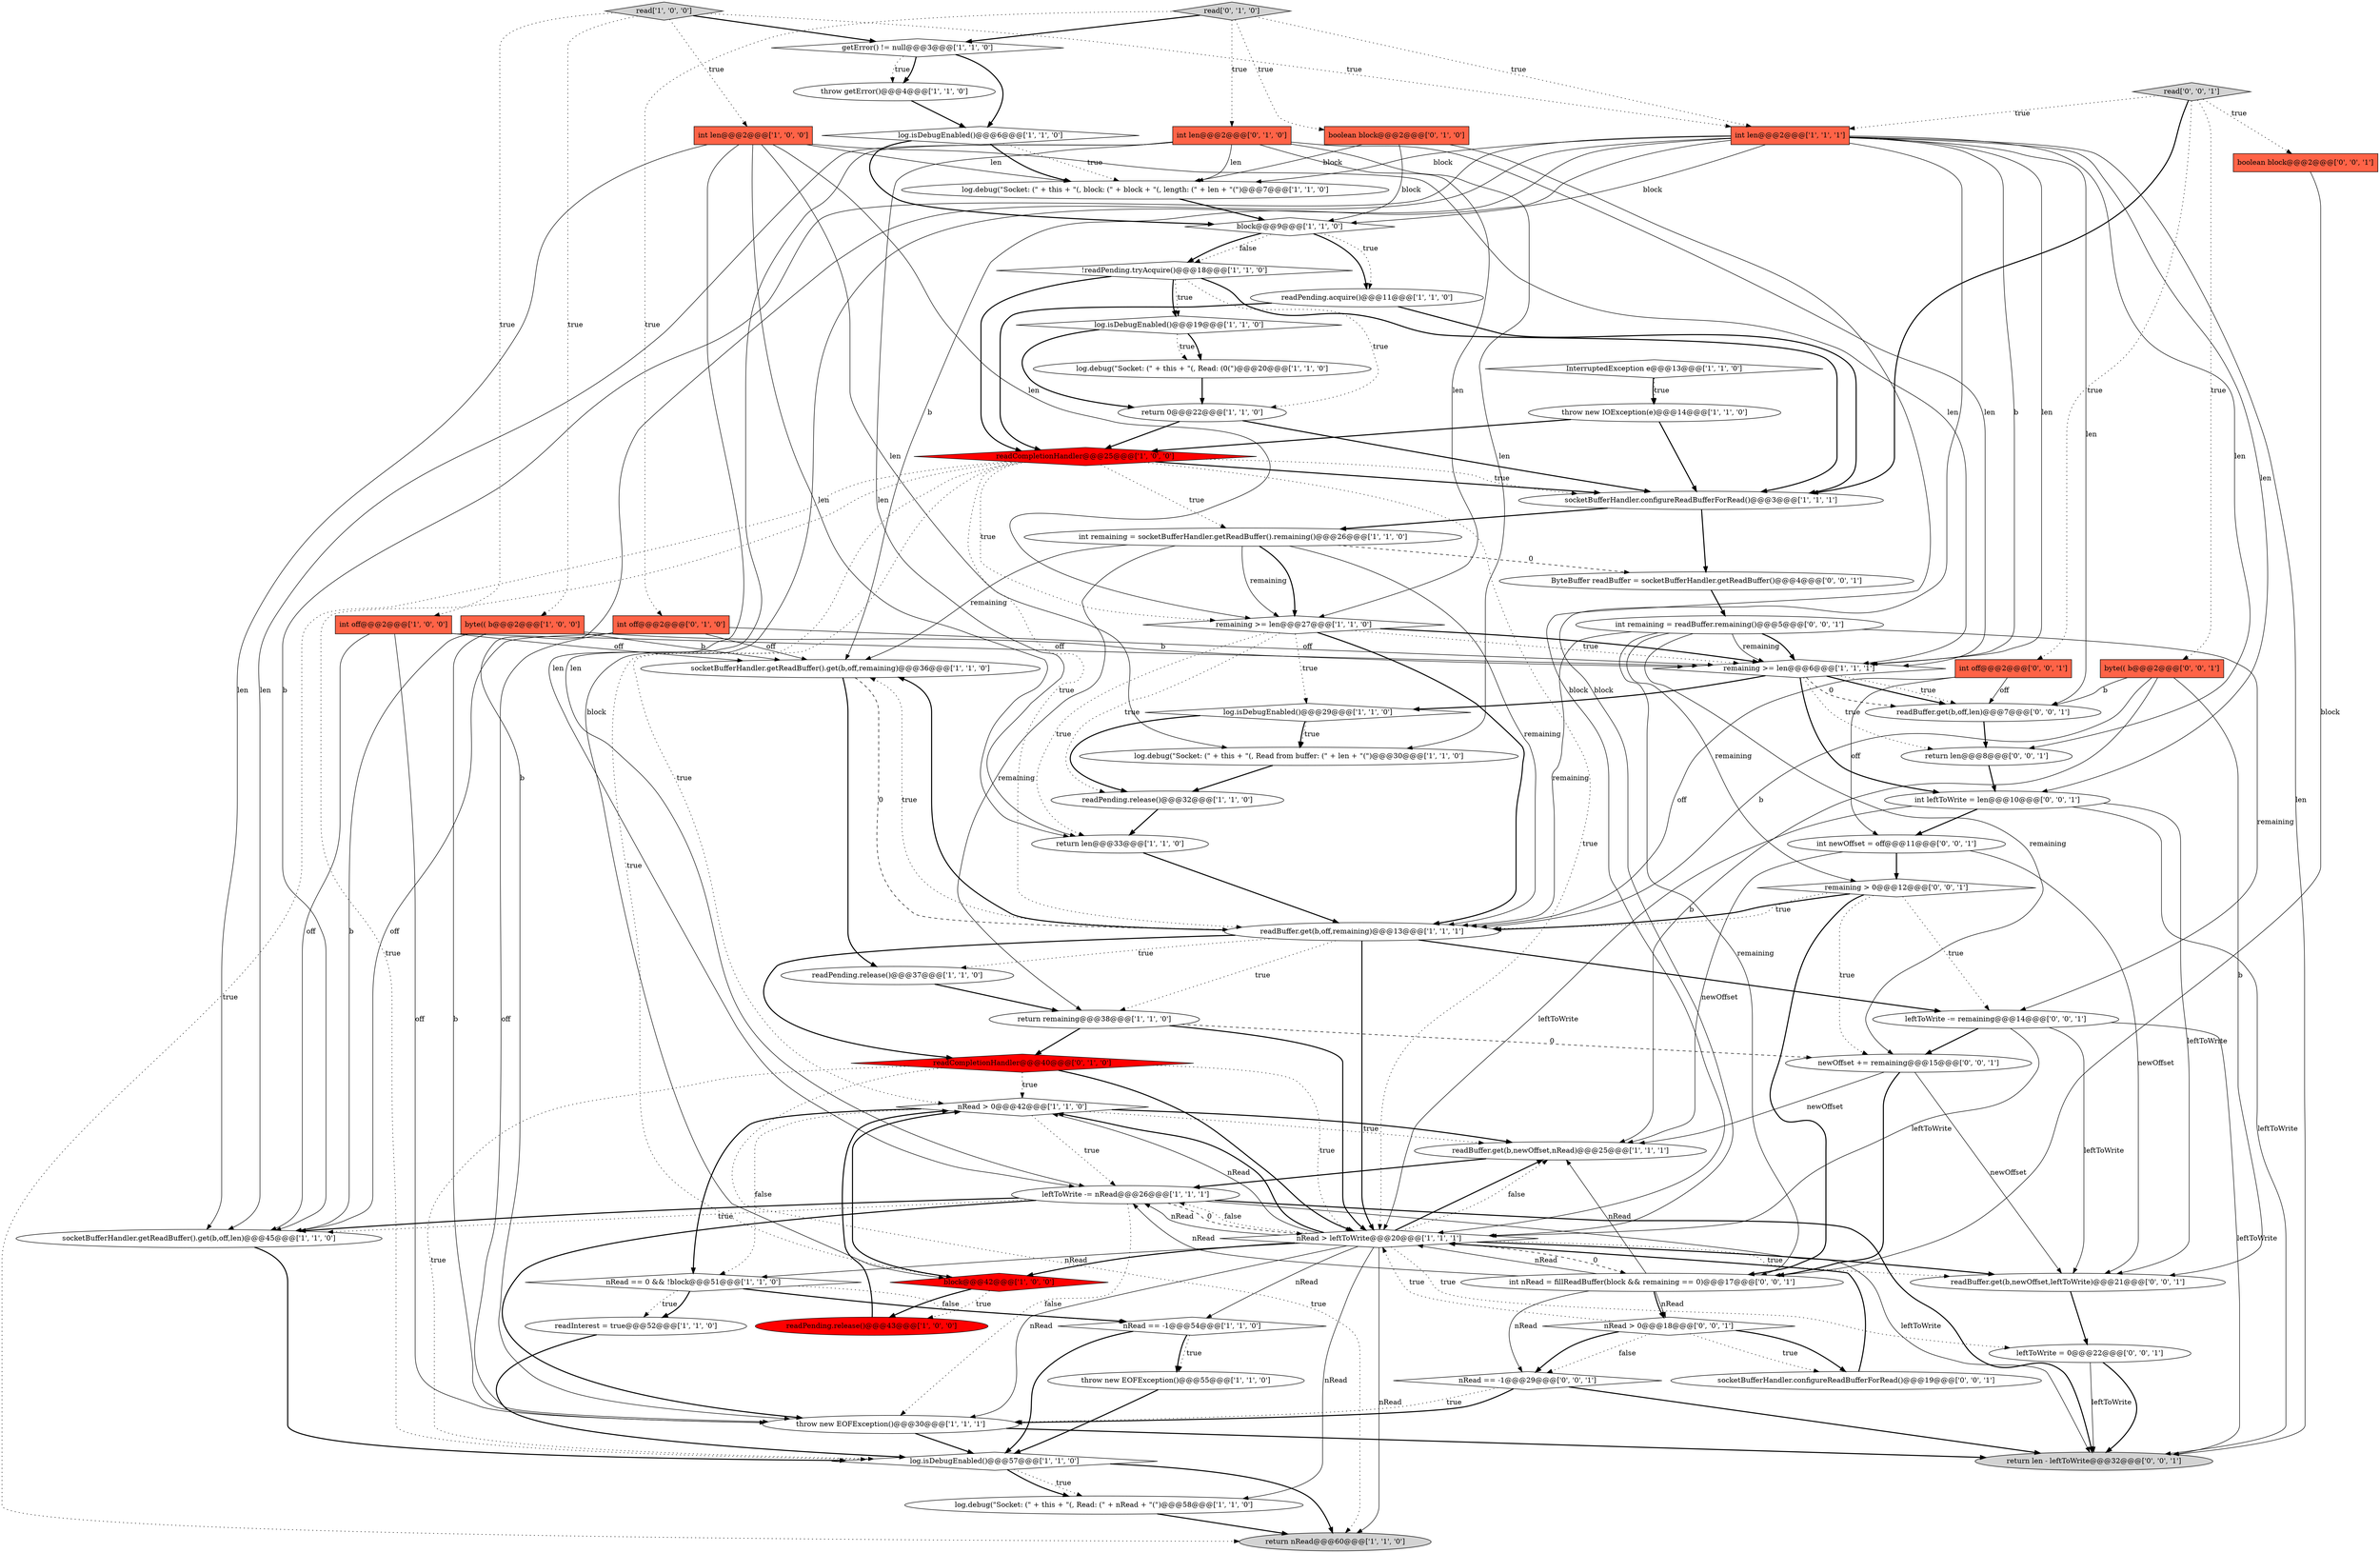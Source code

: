 digraph {
5 [style = filled, label = "block@@@9@@@['1', '1', '0']", fillcolor = white, shape = diamond image = "AAA0AAABBB1BBB"];
29 [style = filled, label = "readInterest = true@@@52@@@['1', '1', '0']", fillcolor = white, shape = ellipse image = "AAA0AAABBB1BBB"];
26 [style = filled, label = "log.isDebugEnabled()@@@19@@@['1', '1', '0']", fillcolor = white, shape = diamond image = "AAA0AAABBB1BBB"];
24 [style = filled, label = "return 0@@@22@@@['1', '1', '0']", fillcolor = white, shape = ellipse image = "AAA0AAABBB1BBB"];
8 [style = filled, label = "readCompletionHandler@@@25@@@['1', '0', '0']", fillcolor = red, shape = diamond image = "AAA1AAABBB1BBB"];
15 [style = filled, label = "log.isDebugEnabled()@@@6@@@['1', '1', '0']", fillcolor = white, shape = diamond image = "AAA0AAABBB1BBB"];
69 [style = filled, label = "int newOffset = off@@@11@@@['0', '0', '1']", fillcolor = white, shape = ellipse image = "AAA0AAABBB3BBB"];
39 [style = filled, label = "return nRead@@@60@@@['1', '1', '0']", fillcolor = lightgray, shape = ellipse image = "AAA0AAABBB1BBB"];
25 [style = filled, label = "readPending.release()@@@32@@@['1', '1', '0']", fillcolor = white, shape = ellipse image = "AAA0AAABBB1BBB"];
35 [style = filled, label = "read['1', '0', '0']", fillcolor = lightgray, shape = diamond image = "AAA0AAABBB1BBB"];
41 [style = filled, label = "return len@@@33@@@['1', '1', '0']", fillcolor = white, shape = ellipse image = "AAA0AAABBB1BBB"];
40 [style = filled, label = "int remaining = socketBufferHandler.getReadBuffer().remaining()@@@26@@@['1', '1', '0']", fillcolor = white, shape = ellipse image = "AAA0AAABBB1BBB"];
48 [style = filled, label = "boolean block@@@2@@@['0', '1', '0']", fillcolor = tomato, shape = box image = "AAA0AAABBB2BBB"];
16 [style = filled, label = "readPending.acquire()@@@11@@@['1', '1', '0']", fillcolor = white, shape = ellipse image = "AAA0AAABBB1BBB"];
67 [style = filled, label = "byte(( b@@@2@@@['0', '0', '1']", fillcolor = tomato, shape = box image = "AAA0AAABBB3BBB"];
7 [style = filled, label = "!readPending.tryAcquire()@@@18@@@['1', '1', '0']", fillcolor = white, shape = diamond image = "AAA0AAABBB1BBB"];
46 [style = filled, label = "read['0', '1', '0']", fillcolor = lightgray, shape = diamond image = "AAA0AAABBB2BBB"];
18 [style = filled, label = "readBuffer.get(b,newOffset,nRead)@@@25@@@['1', '1', '1']", fillcolor = white, shape = ellipse image = "AAA0AAABBB1BBB"];
45 [style = filled, label = "int off@@@2@@@['0', '1', '0']", fillcolor = tomato, shape = box image = "AAA0AAABBB2BBB"];
11 [style = filled, label = "byte(( b@@@2@@@['1', '0', '0']", fillcolor = tomato, shape = box image = "AAA0AAABBB1BBB"];
53 [style = filled, label = "return len - leftToWrite@@@32@@@['0', '0', '1']", fillcolor = lightgray, shape = ellipse image = "AAA0AAABBB3BBB"];
37 [style = filled, label = "socketBufferHandler.getReadBuffer().get(b,off,remaining)@@@36@@@['1', '1', '0']", fillcolor = white, shape = ellipse image = "AAA0AAABBB1BBB"];
49 [style = filled, label = "readCompletionHandler@@@40@@@['0', '1', '0']", fillcolor = red, shape = diamond image = "AAA1AAABBB2BBB"];
58 [style = filled, label = "leftToWrite -= remaining@@@14@@@['0', '0', '1']", fillcolor = white, shape = ellipse image = "AAA0AAABBB3BBB"];
2 [style = filled, label = "getError() != null@@@3@@@['1', '1', '0']", fillcolor = white, shape = diamond image = "AAA0AAABBB1BBB"];
1 [style = filled, label = "remaining >= len@@@27@@@['1', '1', '0']", fillcolor = white, shape = diamond image = "AAA0AAABBB1BBB"];
36 [style = filled, label = "throw new IOException(e)@@@14@@@['1', '1', '0']", fillcolor = white, shape = ellipse image = "AAA0AAABBB1BBB"];
51 [style = filled, label = "int nRead = fillReadBuffer(block && remaining == 0)@@@17@@@['0', '0', '1']", fillcolor = white, shape = ellipse image = "AAA0AAABBB3BBB"];
13 [style = filled, label = "log.debug(\"Socket: (\" + this + \"(, Read: (0(\")@@@20@@@['1', '1', '0']", fillcolor = white, shape = ellipse image = "AAA0AAABBB1BBB"];
59 [style = filled, label = "socketBufferHandler.configureReadBufferForRead()@@@19@@@['0', '0', '1']", fillcolor = white, shape = ellipse image = "AAA0AAABBB3BBB"];
0 [style = filled, label = "socketBufferHandler.getReadBuffer().get(b,off,len)@@@45@@@['1', '1', '0']", fillcolor = white, shape = ellipse image = "AAA0AAABBB1BBB"];
20 [style = filled, label = "readPending.release()@@@43@@@['1', '0', '0']", fillcolor = red, shape = ellipse image = "AAA1AAABBB1BBB"];
10 [style = filled, label = "nRead > 0@@@42@@@['1', '1', '0']", fillcolor = white, shape = diamond image = "AAA0AAABBB1BBB"];
19 [style = filled, label = "nRead == 0 && !block@@@51@@@['1', '1', '0']", fillcolor = white, shape = diamond image = "AAA0AAABBB1BBB"];
30 [style = filled, label = "remaining >= len@@@6@@@['1', '1', '1']", fillcolor = white, shape = diamond image = "AAA0AAABBB1BBB"];
47 [style = filled, label = "int len@@@2@@@['0', '1', '0']", fillcolor = tomato, shape = box image = "AAA0AAABBB2BBB"];
50 [style = filled, label = "newOffset += remaining@@@15@@@['0', '0', '1']", fillcolor = white, shape = ellipse image = "AAA0AAABBB3BBB"];
52 [style = filled, label = "read['0', '0', '1']", fillcolor = lightgray, shape = diamond image = "AAA0AAABBB3BBB"];
64 [style = filled, label = "readBuffer.get(b,newOffset,leftToWrite)@@@21@@@['0', '0', '1']", fillcolor = white, shape = ellipse image = "AAA0AAABBB3BBB"];
54 [style = filled, label = "boolean block@@@2@@@['0', '0', '1']", fillcolor = tomato, shape = box image = "AAA0AAABBB3BBB"];
17 [style = filled, label = "log.debug(\"Socket: (\" + this + \"(, Read from buffer: (\" + len + \"(\")@@@30@@@['1', '1', '0']", fillcolor = white, shape = ellipse image = "AAA0AAABBB1BBB"];
68 [style = filled, label = "nRead > 0@@@18@@@['0', '0', '1']", fillcolor = white, shape = diamond image = "AAA0AAABBB3BBB"];
21 [style = filled, label = "throw getError()@@@4@@@['1', '1', '0']", fillcolor = white, shape = ellipse image = "AAA0AAABBB1BBB"];
23 [style = filled, label = "log.debug(\"Socket: (\" + this + \"(, Read: (\" + nRead + \"(\")@@@58@@@['1', '1', '0']", fillcolor = white, shape = ellipse image = "AAA0AAABBB1BBB"];
32 [style = filled, label = "return remaining@@@38@@@['1', '1', '0']", fillcolor = white, shape = ellipse image = "AAA0AAABBB1BBB"];
28 [style = filled, label = "int len@@@2@@@['1', '1', '1']", fillcolor = tomato, shape = box image = "AAA0AAABBB1BBB"];
42 [style = filled, label = "leftToWrite -= nRead@@@26@@@['1', '1', '1']", fillcolor = white, shape = ellipse image = "AAA0AAABBB1BBB"];
55 [style = filled, label = "int remaining = readBuffer.remaining()@@@5@@@['0', '0', '1']", fillcolor = white, shape = ellipse image = "AAA0AAABBB3BBB"];
3 [style = filled, label = "int off@@@2@@@['1', '0', '0']", fillcolor = tomato, shape = box image = "AAA0AAABBB1BBB"];
61 [style = filled, label = "remaining > 0@@@12@@@['0', '0', '1']", fillcolor = white, shape = diamond image = "AAA0AAABBB3BBB"];
12 [style = filled, label = "log.debug(\"Socket: (\" + this + \"(, block: (\" + block + \"(, length: (\" + len + \"(\")@@@7@@@['1', '1', '0']", fillcolor = white, shape = ellipse image = "AAA0AAABBB1BBB"];
33 [style = filled, label = "readPending.release()@@@37@@@['1', '1', '0']", fillcolor = white, shape = ellipse image = "AAA0AAABBB1BBB"];
66 [style = filled, label = "ByteBuffer readBuffer = socketBufferHandler.getReadBuffer()@@@4@@@['0', '0', '1']", fillcolor = white, shape = ellipse image = "AAA0AAABBB3BBB"];
14 [style = filled, label = "throw new EOFException()@@@30@@@['1', '1', '1']", fillcolor = white, shape = ellipse image = "AAA0AAABBB1BBB"];
34 [style = filled, label = "nRead > leftToWrite@@@20@@@['1', '1', '1']", fillcolor = white, shape = diamond image = "AAA0AAABBB1BBB"];
60 [style = filled, label = "int off@@@2@@@['0', '0', '1']", fillcolor = tomato, shape = box image = "AAA0AAABBB3BBB"];
9 [style = filled, label = "socketBufferHandler.configureReadBufferForRead()@@@3@@@['1', '1', '1']", fillcolor = white, shape = ellipse image = "AAA0AAABBB1BBB"];
44 [style = filled, label = "block@@@42@@@['1', '0', '0']", fillcolor = red, shape = diamond image = "AAA1AAABBB1BBB"];
63 [style = filled, label = "int leftToWrite = len@@@10@@@['0', '0', '1']", fillcolor = white, shape = ellipse image = "AAA0AAABBB3BBB"];
27 [style = filled, label = "log.isDebugEnabled()@@@57@@@['1', '1', '0']", fillcolor = white, shape = diamond image = "AAA0AAABBB1BBB"];
22 [style = filled, label = "log.isDebugEnabled()@@@29@@@['1', '1', '0']", fillcolor = white, shape = diamond image = "AAA0AAABBB1BBB"];
38 [style = filled, label = "throw new EOFException()@@@55@@@['1', '1', '0']", fillcolor = white, shape = ellipse image = "AAA0AAABBB1BBB"];
57 [style = filled, label = "nRead == -1@@@29@@@['0', '0', '1']", fillcolor = white, shape = diamond image = "AAA0AAABBB3BBB"];
43 [style = filled, label = "nRead == -1@@@54@@@['1', '1', '0']", fillcolor = white, shape = diamond image = "AAA0AAABBB1BBB"];
6 [style = filled, label = "InterruptedException e@@@13@@@['1', '1', '0']", fillcolor = white, shape = diamond image = "AAA0AAABBB1BBB"];
65 [style = filled, label = "return len@@@8@@@['0', '0', '1']", fillcolor = white, shape = ellipse image = "AAA0AAABBB3BBB"];
56 [style = filled, label = "leftToWrite = 0@@@22@@@['0', '0', '1']", fillcolor = white, shape = ellipse image = "AAA0AAABBB3BBB"];
4 [style = filled, label = "int len@@@2@@@['1', '0', '0']", fillcolor = tomato, shape = box image = "AAA0AAABBB1BBB"];
31 [style = filled, label = "readBuffer.get(b,off,remaining)@@@13@@@['1', '1', '1']", fillcolor = white, shape = ellipse image = "AAA0AAABBB1BBB"];
62 [style = filled, label = "readBuffer.get(b,off,len)@@@7@@@['0', '0', '1']", fillcolor = white, shape = ellipse image = "AAA0AAABBB3BBB"];
37->31 [style = dashed, label="0"];
17->25 [style = bold, label=""];
31->37 [style = bold, label=""];
58->50 [style = bold, label=""];
11->30 [style = solid, label="b"];
48->5 [style = solid, label="block"];
12->5 [style = bold, label=""];
46->28 [style = dotted, label="true"];
52->28 [style = dotted, label="true"];
28->30 [style = solid, label="b"];
34->56 [style = dotted, label="true"];
61->50 [style = dotted, label="true"];
21->15 [style = bold, label=""];
10->19 [style = bold, label=""];
28->63 [style = solid, label="len"];
49->34 [style = dotted, label="true"];
46->2 [style = bold, label=""];
48->12 [style = solid, label="block"];
49->39 [style = dotted, label="true"];
34->18 [style = bold, label=""];
57->14 [style = bold, label=""];
27->23 [style = dotted, label="true"];
45->30 [style = solid, label="off"];
47->17 [style = solid, label="len"];
10->19 [style = dotted, label="false"];
32->34 [style = bold, label=""];
26->13 [style = dotted, label="true"];
68->59 [style = dotted, label="true"];
11->14 [style = solid, label="b"];
7->8 [style = bold, label=""];
1->30 [style = bold, label=""];
67->64 [style = solid, label="b"];
60->69 [style = solid, label="off"];
40->37 [style = solid, label="remaining"];
7->26 [style = bold, label=""];
30->62 [style = dashed, label="0"];
7->9 [style = bold, label=""];
10->42 [style = dotted, label="true"];
51->18 [style = solid, label="nRead"];
63->53 [style = solid, label="leftToWrite"];
44->20 [style = dotted, label="true"];
62->65 [style = bold, label=""];
46->48 [style = dotted, label="true"];
34->64 [style = bold, label=""];
34->42 [style = dotted, label="false"];
4->42 [style = solid, label="len"];
2->15 [style = bold, label=""];
34->23 [style = solid, label="nRead"];
55->50 [style = solid, label="remaining"];
1->31 [style = bold, label=""];
37->33 [style = bold, label=""];
56->53 [style = bold, label=""];
42->0 [style = dotted, label="true"];
16->9 [style = bold, label=""];
8->31 [style = dotted, label="true"];
51->42 [style = solid, label="nRead"];
10->18 [style = dotted, label="true"];
28->34 [style = solid, label="block"];
34->14 [style = solid, label="nRead"];
34->43 [style = solid, label="nRead"];
47->41 [style = solid, label="len"];
28->30 [style = solid, label="len"];
63->64 [style = solid, label="leftToWrite"];
28->62 [style = solid, label="len"];
9->40 [style = bold, label=""];
22->25 [style = bold, label=""];
36->9 [style = bold, label=""];
47->1 [style = solid, label="len"];
52->9 [style = bold, label=""];
58->64 [style = solid, label="leftToWrite"];
32->49 [style = bold, label=""];
5->7 [style = dotted, label="false"];
1->22 [style = dotted, label="true"];
45->37 [style = solid, label="off"];
34->51 [style = dashed, label="0"];
4->1 [style = solid, label="len"];
47->0 [style = solid, label="len"];
8->40 [style = dotted, label="true"];
60->62 [style = solid, label="off"];
61->31 [style = dotted, label="true"];
59->34 [style = bold, label=""];
2->21 [style = dotted, label="true"];
63->69 [style = bold, label=""];
47->30 [style = solid, label="len"];
69->18 [style = solid, label="newOffset"];
26->24 [style = bold, label=""];
31->33 [style = dotted, label="true"];
4->17 [style = solid, label="len"];
8->34 [style = dotted, label="true"];
1->30 [style = dotted, label="true"];
1->41 [style = dotted, label="true"];
49->27 [style = dotted, label="true"];
34->10 [style = solid, label="nRead"];
26->13 [style = bold, label=""];
45->14 [style = solid, label="off"];
49->10 [style = dotted, label="true"];
29->27 [style = bold, label=""];
63->34 [style = solid, label="leftToWrite"];
11->37 [style = solid, label="b"];
19->29 [style = dotted, label="true"];
2->21 [style = bold, label=""];
44->20 [style = bold, label=""];
43->27 [style = bold, label=""];
40->31 [style = solid, label="remaining"];
46->45 [style = dotted, label="true"];
15->12 [style = dotted, label="true"];
22->17 [style = bold, label=""];
5->7 [style = bold, label=""];
28->12 [style = solid, label="block"];
55->30 [style = solid, label="remaining"];
15->12 [style = bold, label=""];
24->8 [style = bold, label=""];
58->53 [style = solid, label="leftToWrite"];
57->53 [style = bold, label=""];
52->67 [style = dotted, label="true"];
50->18 [style = solid, label="newOffset"];
3->37 [style = solid, label="off"];
45->0 [style = solid, label="off"];
43->38 [style = dotted, label="true"];
10->18 [style = bold, label=""];
40->66 [style = dashed, label="0"];
28->14 [style = solid, label="b"];
55->31 [style = solid, label="remaining"];
68->57 [style = dotted, label="false"];
13->24 [style = bold, label=""];
28->0 [style = solid, label="b"];
16->8 [style = bold, label=""];
9->66 [style = bold, label=""];
60->31 [style = solid, label="off"];
25->41 [style = bold, label=""];
19->29 [style = bold, label=""];
40->1 [style = solid, label="remaining"];
46->47 [style = dotted, label="true"];
35->2 [style = bold, label=""];
7->26 [style = dotted, label="true"];
8->39 [style = dotted, label="true"];
38->27 [style = bold, label=""];
28->65 [style = solid, label="len"];
34->64 [style = dotted, label="true"];
31->49 [style = bold, label=""];
47->12 [style = solid, label="len"];
48->34 [style = solid, label="block"];
42->0 [style = bold, label=""];
11->0 [style = solid, label="b"];
31->34 [style = bold, label=""];
42->14 [style = bold, label=""];
30->63 [style = bold, label=""];
3->30 [style = solid, label="off"];
5->16 [style = bold, label=""];
51->68 [style = solid, label="nRead"];
19->43 [style = dotted, label="false"];
61->58 [style = dotted, label="true"];
27->39 [style = bold, label=""];
28->44 [style = solid, label="block"];
69->64 [style = solid, label="newOffset"];
30->62 [style = bold, label=""];
43->38 [style = bold, label=""];
55->30 [style = bold, label=""];
67->62 [style = solid, label="b"];
51->34 [style = solid, label="nRead"];
66->55 [style = bold, label=""];
4->30 [style = solid, label="len"];
58->34 [style = solid, label="leftToWrite"];
32->50 [style = dashed, label="0"];
67->31 [style = solid, label="b"];
5->16 [style = dotted, label="true"];
52->60 [style = dotted, label="true"];
34->44 [style = bold, label=""];
23->39 [style = bold, label=""];
36->8 [style = bold, label=""];
33->32 [style = bold, label=""];
41->31 [style = bold, label=""];
14->27 [style = bold, label=""];
8->9 [style = dotted, label="true"];
51->57 [style = solid, label="nRead"];
30->65 [style = dotted, label="true"];
52->54 [style = dotted, label="true"];
3->14 [style = solid, label="off"];
14->53 [style = bold, label=""];
19->43 [style = bold, label=""];
65->63 [style = bold, label=""];
42->14 [style = dotted, label="false"];
24->9 [style = bold, label=""];
35->4 [style = dotted, label="true"];
28->5 [style = solid, label="block"];
61->51 [style = bold, label=""];
1->25 [style = dotted, label="true"];
30->22 [style = bold, label=""];
6->36 [style = dotted, label="true"];
31->37 [style = dotted, label="true"];
67->18 [style = solid, label="b"];
31->58 [style = bold, label=""];
47->42 [style = solid, label="len"];
0->27 [style = bold, label=""];
57->14 [style = dotted, label="true"];
61->31 [style = bold, label=""];
35->3 [style = dotted, label="true"];
42->34 [style = dashed, label="0"];
44->10 [style = bold, label=""];
51->68 [style = bold, label=""];
34->19 [style = solid, label="nRead"];
55->51 [style = solid, label="remaining"];
8->44 [style = dotted, label="true"];
4->41 [style = solid, label="len"];
28->37 [style = solid, label="b"];
8->10 [style = dotted, label="true"];
49->34 [style = bold, label=""];
34->10 [style = bold, label=""];
7->24 [style = dotted, label="true"];
35->11 [style = dotted, label="true"];
55->58 [style = solid, label="remaining"];
6->36 [style = bold, label=""];
15->5 [style = bold, label=""];
30->62 [style = dotted, label="true"];
69->61 [style = bold, label=""];
31->32 [style = dotted, label="true"];
20->10 [style = bold, label=""];
68->57 [style = bold, label=""];
54->51 [style = solid, label="block"];
40->32 [style = solid, label="remaining"];
8->1 [style = dotted, label="true"];
40->1 [style = bold, label=""];
64->56 [style = bold, label=""];
34->18 [style = dotted, label="false"];
50->64 [style = solid, label="newOffset"];
50->51 [style = bold, label=""];
28->53 [style = solid, label="len"];
55->61 [style = solid, label="remaining"];
68->59 [style = bold, label=""];
34->42 [style = solid, label="nRead"];
8->9 [style = bold, label=""];
56->53 [style = solid, label="leftToWrite"];
35->28 [style = dotted, label="true"];
22->17 [style = dotted, label="true"];
27->23 [style = bold, label=""];
8->27 [style = dotted, label="true"];
3->0 [style = solid, label="off"];
34->39 [style = solid, label="nRead"];
68->34 [style = dotted, label="true"];
42->53 [style = bold, label=""];
4->12 [style = solid, label="len"];
42->53 [style = solid, label="leftToWrite"];
4->0 [style = solid, label="len"];
18->42 [style = bold, label=""];
}
